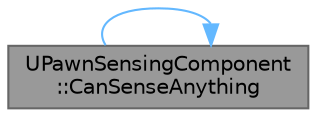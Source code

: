 digraph "UPawnSensingComponent::CanSenseAnything"
{
 // INTERACTIVE_SVG=YES
 // LATEX_PDF_SIZE
  bgcolor="transparent";
  edge [fontname=Helvetica,fontsize=10,labelfontname=Helvetica,labelfontsize=10];
  node [fontname=Helvetica,fontsize=10,shape=box,height=0.2,width=0.4];
  rankdir="LR";
  Node1 [id="Node000001",label="UPawnSensingComponent\l::CanSenseAnything",height=0.2,width=0.4,color="gray40", fillcolor="grey60", style="filled", fontcolor="black",tooltip="Are we capable of sensing anything (and do we have any callbacks that care about sensing)?"];
  Node1 -> Node1 [id="edge1_Node000001_Node000001",color="steelblue1",style="solid",tooltip=" "];
}
